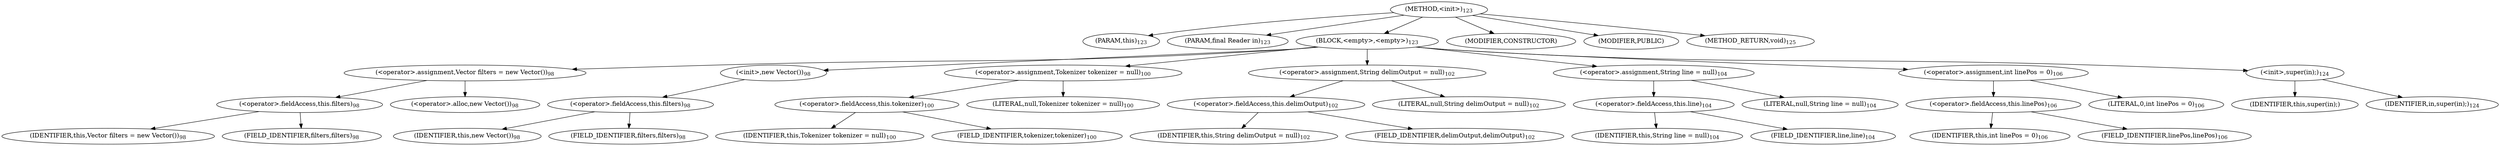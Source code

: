 digraph "&lt;init&gt;" {  
"218" [label = <(METHOD,&lt;init&gt;)<SUB>123</SUB>> ]
"8" [label = <(PARAM,this)<SUB>123</SUB>> ]
"219" [label = <(PARAM,final Reader in)<SUB>123</SUB>> ]
"220" [label = <(BLOCK,&lt;empty&gt;,&lt;empty&gt;)<SUB>123</SUB>> ]
"221" [label = <(&lt;operator&gt;.assignment,Vector filters = new Vector())<SUB>98</SUB>> ]
"222" [label = <(&lt;operator&gt;.fieldAccess,this.filters)<SUB>98</SUB>> ]
"223" [label = <(IDENTIFIER,this,Vector filters = new Vector())<SUB>98</SUB>> ]
"224" [label = <(FIELD_IDENTIFIER,filters,filters)<SUB>98</SUB>> ]
"225" [label = <(&lt;operator&gt;.alloc,new Vector())<SUB>98</SUB>> ]
"226" [label = <(&lt;init&gt;,new Vector())<SUB>98</SUB>> ]
"227" [label = <(&lt;operator&gt;.fieldAccess,this.filters)<SUB>98</SUB>> ]
"228" [label = <(IDENTIFIER,this,new Vector())<SUB>98</SUB>> ]
"229" [label = <(FIELD_IDENTIFIER,filters,filters)<SUB>98</SUB>> ]
"230" [label = <(&lt;operator&gt;.assignment,Tokenizer tokenizer = null)<SUB>100</SUB>> ]
"231" [label = <(&lt;operator&gt;.fieldAccess,this.tokenizer)<SUB>100</SUB>> ]
"232" [label = <(IDENTIFIER,this,Tokenizer tokenizer = null)<SUB>100</SUB>> ]
"233" [label = <(FIELD_IDENTIFIER,tokenizer,tokenizer)<SUB>100</SUB>> ]
"234" [label = <(LITERAL,null,Tokenizer tokenizer = null)<SUB>100</SUB>> ]
"235" [label = <(&lt;operator&gt;.assignment,String delimOutput = null)<SUB>102</SUB>> ]
"236" [label = <(&lt;operator&gt;.fieldAccess,this.delimOutput)<SUB>102</SUB>> ]
"237" [label = <(IDENTIFIER,this,String delimOutput = null)<SUB>102</SUB>> ]
"238" [label = <(FIELD_IDENTIFIER,delimOutput,delimOutput)<SUB>102</SUB>> ]
"239" [label = <(LITERAL,null,String delimOutput = null)<SUB>102</SUB>> ]
"240" [label = <(&lt;operator&gt;.assignment,String line = null)<SUB>104</SUB>> ]
"241" [label = <(&lt;operator&gt;.fieldAccess,this.line)<SUB>104</SUB>> ]
"242" [label = <(IDENTIFIER,this,String line = null)<SUB>104</SUB>> ]
"243" [label = <(FIELD_IDENTIFIER,line,line)<SUB>104</SUB>> ]
"244" [label = <(LITERAL,null,String line = null)<SUB>104</SUB>> ]
"245" [label = <(&lt;operator&gt;.assignment,int linePos = 0)<SUB>106</SUB>> ]
"246" [label = <(&lt;operator&gt;.fieldAccess,this.linePos)<SUB>106</SUB>> ]
"247" [label = <(IDENTIFIER,this,int linePos = 0)<SUB>106</SUB>> ]
"248" [label = <(FIELD_IDENTIFIER,linePos,linePos)<SUB>106</SUB>> ]
"249" [label = <(LITERAL,0,int linePos = 0)<SUB>106</SUB>> ]
"250" [label = <(&lt;init&gt;,super(in);)<SUB>124</SUB>> ]
"7" [label = <(IDENTIFIER,this,super(in);)> ]
"251" [label = <(IDENTIFIER,in,super(in);)<SUB>124</SUB>> ]
"252" [label = <(MODIFIER,CONSTRUCTOR)> ]
"253" [label = <(MODIFIER,PUBLIC)> ]
"254" [label = <(METHOD_RETURN,void)<SUB>125</SUB>> ]
  "218" -> "8" 
  "218" -> "219" 
  "218" -> "220" 
  "218" -> "252" 
  "218" -> "253" 
  "218" -> "254" 
  "220" -> "221" 
  "220" -> "226" 
  "220" -> "230" 
  "220" -> "235" 
  "220" -> "240" 
  "220" -> "245" 
  "220" -> "250" 
  "221" -> "222" 
  "221" -> "225" 
  "222" -> "223" 
  "222" -> "224" 
  "226" -> "227" 
  "227" -> "228" 
  "227" -> "229" 
  "230" -> "231" 
  "230" -> "234" 
  "231" -> "232" 
  "231" -> "233" 
  "235" -> "236" 
  "235" -> "239" 
  "236" -> "237" 
  "236" -> "238" 
  "240" -> "241" 
  "240" -> "244" 
  "241" -> "242" 
  "241" -> "243" 
  "245" -> "246" 
  "245" -> "249" 
  "246" -> "247" 
  "246" -> "248" 
  "250" -> "7" 
  "250" -> "251" 
}

